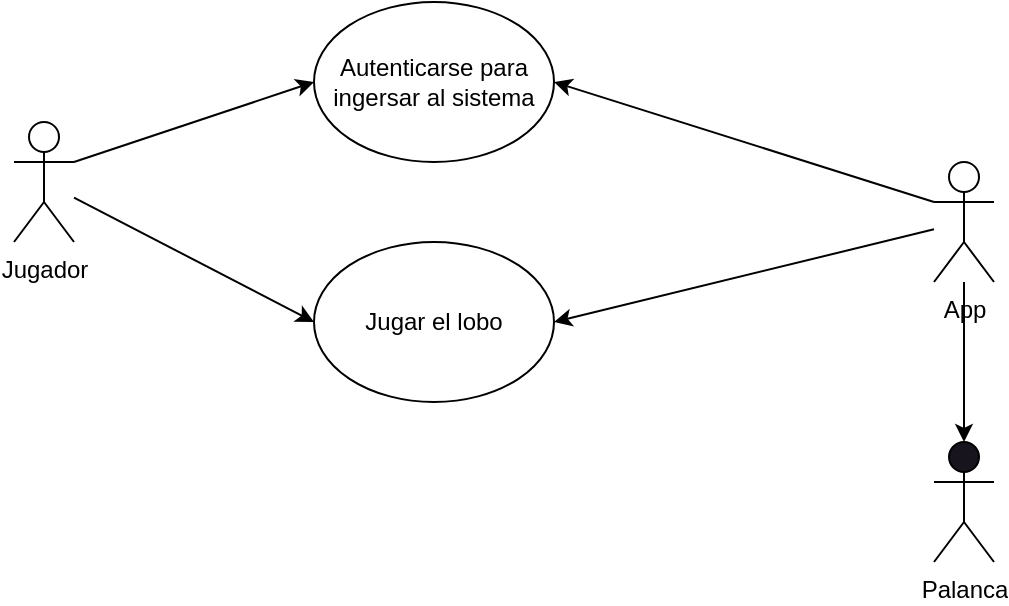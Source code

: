 <mxfile>
    <diagram id="ON0j4DOAKfrrsE3iCC0k" name="Página-1">
        <mxGraphModel dx="797" dy="599" grid="1" gridSize="10" guides="1" tooltips="1" connect="1" arrows="1" fold="1" page="1" pageScale="1" pageWidth="827" pageHeight="1169" background="none" math="0" shadow="0">
            <root>
                <mxCell id="0"/>
                <mxCell id="1" parent="0"/>
                <mxCell id="3" style="edgeStyle=none;html=1;entryX=0;entryY=0.5;entryDx=0;entryDy=0;exitX=1;exitY=0.333;exitDx=0;exitDy=0;exitPerimeter=0;" edge="1" parent="1" source="2" target="4">
                    <mxGeometry relative="1" as="geometry">
                        <mxPoint x="310" y="110" as="targetPoint"/>
                        <mxPoint x="270" y="200" as="sourcePoint"/>
                    </mxGeometry>
                </mxCell>
                <mxCell id="7" style="edgeStyle=none;html=1;entryX=0;entryY=0.5;entryDx=0;entryDy=0;" edge="1" parent="1" source="2" target="8">
                    <mxGeometry relative="1" as="geometry">
                        <mxPoint x="320" y="210" as="targetPoint"/>
                    </mxGeometry>
                </mxCell>
                <mxCell id="2" value="Jugador" style="shape=umlActor;verticalLabelPosition=bottom;verticalAlign=top;html=1;" vertex="1" parent="1">
                    <mxGeometry x="170" y="120" width="30" height="60" as="geometry"/>
                </mxCell>
                <mxCell id="4" value="Autenticarse para ingersar al sistema" style="ellipse;whiteSpace=wrap;html=1;" vertex="1" parent="1">
                    <mxGeometry x="320" y="60" width="120" height="80" as="geometry"/>
                </mxCell>
                <mxCell id="8" value="Jugar el lobo" style="ellipse;whiteSpace=wrap;html=1;" vertex="1" parent="1">
                    <mxGeometry x="320" y="180" width="120" height="80" as="geometry"/>
                </mxCell>
                <mxCell id="12" style="edgeStyle=none;html=1;exitX=0;exitY=0.333;exitDx=0;exitDy=0;exitPerimeter=0;entryX=1;entryY=0.5;entryDx=0;entryDy=0;" edge="1" parent="1" source="9" target="4">
                    <mxGeometry relative="1" as="geometry"/>
                </mxCell>
                <mxCell id="13" style="edgeStyle=none;html=1;entryX=1;entryY=0.5;entryDx=0;entryDy=0;" edge="1" parent="1" source="9" target="8">
                    <mxGeometry relative="1" as="geometry"/>
                </mxCell>
                <mxCell id="15" value="" style="edgeStyle=none;html=1;" edge="1" parent="1" source="9" target="14">
                    <mxGeometry relative="1" as="geometry"/>
                </mxCell>
                <mxCell id="9" value="App" style="shape=umlActor;verticalLabelPosition=bottom;verticalAlign=top;html=1;outlineConnect=0;" vertex="1" parent="1">
                    <mxGeometry x="630" y="140" width="30" height="60" as="geometry"/>
                </mxCell>
                <mxCell id="14" value="Palanca&lt;br&gt;" style="shape=umlActor;verticalLabelPosition=bottom;verticalAlign=top;html=1;outlineConnect=0;fillColor=rgb(24, 20, 29);" vertex="1" parent="1">
                    <mxGeometry x="630" y="280" width="30" height="60" as="geometry"/>
                </mxCell>
            </root>
        </mxGraphModel>
    </diagram>
</mxfile>